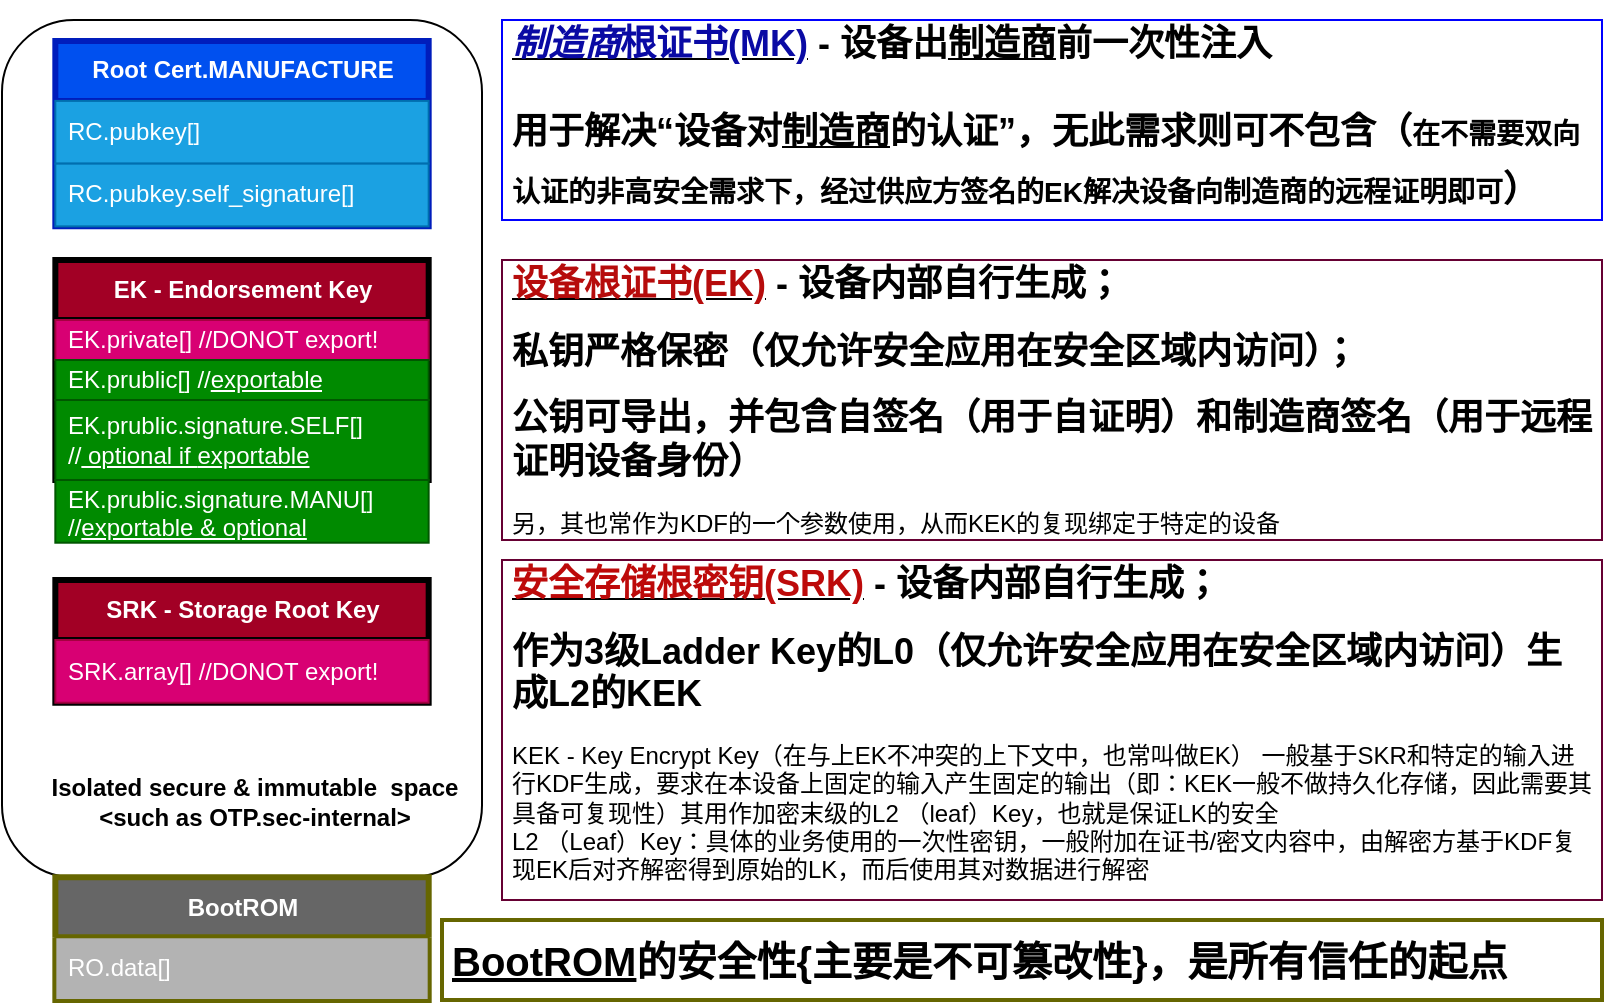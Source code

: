 <mxfile>
    <diagram id="6CTt0rPWv8n7sSTWRLvR" name="Page-1">
        <mxGraphModel dx="1581" dy="813" grid="1" gridSize="10" guides="1" tooltips="1" connect="1" arrows="1" fold="1" page="1" pageScale="1" pageWidth="850" pageHeight="1100" math="0" shadow="0">
            <root>
                <mxCell id="0"/>
                <mxCell id="1" parent="0"/>
                <mxCell id="22" value="&lt;h1 style=&quot;font-size: 18px;&quot;&gt;&lt;u&gt;&lt;font color=&quot;#0a0aa4&quot;&gt;&lt;i&gt;制造商&lt;/i&gt;根证书(MK)&lt;/font&gt;&lt;/u&gt; - 设备出&lt;u&gt;制造商&lt;/u&gt;前一次性注入&lt;/h1&gt;&lt;h1 style=&quot;&quot;&gt;&lt;font style=&quot;font-size: 18px;&quot;&gt;用于解决“设备对&lt;u&gt;制造商&lt;/u&gt;的认证”，无此需求则可不包含&lt;/font&gt;&lt;span style=&quot;font-size: 18px;&quot;&gt;（&lt;/span&gt;&lt;font style=&quot;font-size: 14px;&quot;&gt;在不需要双向认证的非高安全需求下，经过供应方签名的EK解决设备向制造商的远程证明即可&lt;/font&gt;&lt;span style=&quot;font-size: 18px;&quot;&gt;）&lt;/span&gt;&lt;/h1&gt;" style="text;html=1;spacing=5;spacingTop=-20;whiteSpace=wrap;overflow=hidden;rounded=0;strokeColor=#0000FF;" parent="1" vertex="1">
                    <mxGeometry x="276" y="50" width="550" height="100" as="geometry"/>
                </mxCell>
                <mxCell id="31" value="" style="group" parent="1" vertex="1" connectable="0">
                    <mxGeometry x="26" y="50" width="240" height="489.998" as="geometry"/>
                </mxCell>
                <mxCell id="23" value="" style="rounded=1;whiteSpace=wrap;html=1;" parent="31" vertex="1">
                    <mxGeometry width="240" height="428.636" as="geometry"/>
                </mxCell>
                <mxCell id="7" value="&lt;b&gt;EK - Endorsement Key&lt;/b&gt;" style="swimlane;fontStyle=0;childLayout=stackLayout;horizontal=1;startSize=30;horizontalStack=0;resizeParent=1;resizeParentMax=0;resizeLast=0;collapsible=1;marginBottom=0;whiteSpace=wrap;html=1;fillColor=#a20025;fontColor=#ffffff;strokeColor=#000000;strokeWidth=3;" parent="31" vertex="1">
                    <mxGeometry x="26.67" y="120" width="186.67" height="110" as="geometry"/>
                </mxCell>
                <mxCell id="8" value="EK.private[] //DONOT export!" style="text;strokeColor=#A50040;fillColor=#d80073;align=left;verticalAlign=middle;spacingLeft=4;spacingRight=4;overflow=hidden;points=[[0,0.5],[1,0.5]];portConstraint=eastwest;rotatable=0;whiteSpace=wrap;html=1;fontColor=#ffffff;" parent="7" vertex="1">
                    <mxGeometry y="30" width="186.67" height="20" as="geometry"/>
                </mxCell>
                <mxCell id="9" value="EK.prublic[] //&lt;u&gt;exportable&lt;/u&gt;" style="text;strokeColor=#005700;fillColor=#008a00;align=left;verticalAlign=middle;spacingLeft=4;spacingRight=4;overflow=hidden;points=[[0,0.5],[1,0.5]];portConstraint=eastwest;rotatable=0;whiteSpace=wrap;html=1;fontColor=#ffffff;" parent="7" vertex="1">
                    <mxGeometry y="50" width="186.67" height="20" as="geometry"/>
                </mxCell>
                <mxCell id="30" value="EK.prublic.signature.SELF[] //&lt;u&gt;&amp;nbsp;optional if&amp;nbsp;&lt;/u&gt;&lt;u style=&quot;border-color: var(--border-color);&quot;&gt;exportable&lt;/u&gt;" style="text;strokeColor=#005700;fillColor=#008a00;align=left;verticalAlign=middle;spacingLeft=4;spacingRight=4;overflow=hidden;points=[[0,0.5],[1,0.5]];portConstraint=eastwest;rotatable=0;whiteSpace=wrap;html=1;fontColor=#ffffff;" parent="7" vertex="1">
                    <mxGeometry y="70" width="186.67" height="40" as="geometry"/>
                </mxCell>
                <mxCell id="17" value="&lt;b&gt;Root Cert.&lt;/b&gt;&lt;b style=&quot;border-color: var(--border-color);&quot;&gt;MANUFACTURE&lt;/b&gt;" style="swimlane;fontStyle=0;childLayout=stackLayout;horizontal=1;startSize=30;horizontalStack=0;resizeParent=1;resizeParentMax=0;resizeLast=0;collapsible=1;marginBottom=0;whiteSpace=wrap;html=1;fillColor=#0050ef;fontColor=#ffffff;strokeColor=#001DBC;strokeWidth=3;" parent="31" vertex="1">
                    <mxGeometry x="26.667" y="10.45" width="186.667" height="92.727" as="geometry"/>
                </mxCell>
                <mxCell id="18" value="RC.pubkey[]" style="text;strokeColor=#006EAF;fillColor=#1ba1e2;align=left;verticalAlign=middle;spacingLeft=4;spacingRight=4;overflow=hidden;points=[[0,0.5],[1,0.5]];portConstraint=eastwest;rotatable=0;whiteSpace=wrap;html=1;fontColor=#ffffff;" parent="17" vertex="1">
                    <mxGeometry y="30" width="186.667" height="31.364" as="geometry"/>
                </mxCell>
                <mxCell id="35" value="RC.pubkey.self_signature[]" style="text;strokeColor=#006EAF;fillColor=#1ba1e2;align=left;verticalAlign=middle;spacingLeft=4;spacingRight=4;overflow=hidden;points=[[0,0.5],[1,0.5]];portConstraint=eastwest;rotatable=0;whiteSpace=wrap;html=1;fontColor=#ffffff;" parent="17" vertex="1">
                    <mxGeometry y="61.364" width="186.667" height="31.364" as="geometry"/>
                </mxCell>
                <mxCell id="20" value="&lt;b&gt;SRK - Storage Root Key&lt;/b&gt;" style="swimlane;fontStyle=0;childLayout=stackLayout;horizontal=1;startSize=30;horizontalStack=0;resizeParent=1;resizeParentMax=0;resizeLast=0;collapsible=1;marginBottom=0;whiteSpace=wrap;html=1;fillColor=#a20025;fontColor=#ffffff;strokeColor=#000000;strokeWidth=3;" parent="31" vertex="1">
                    <mxGeometry x="26.667" y="279.997" width="186.667" height="61.364" as="geometry"/>
                </mxCell>
                <mxCell id="21" value="SRK.array[] //DONOT export!" style="text;strokeColor=#A50040;fillColor=#d80073;align=left;verticalAlign=middle;spacingLeft=4;spacingRight=4;overflow=hidden;points=[[0,0.5],[1,0.5]];portConstraint=eastwest;rotatable=0;whiteSpace=wrap;html=1;fontColor=#ffffff;" parent="20" vertex="1">
                    <mxGeometry y="30" width="186.667" height="31.364" as="geometry"/>
                </mxCell>
                <mxCell id="27" value="Isolated secure &amp;amp; immutable&amp;nbsp; space &lt;br&gt;&amp;lt;such as OTP.sec-internal&amp;gt;" style="text;html=1;strokeColor=none;fillColor=none;align=center;verticalAlign=middle;whiteSpace=wrap;rounded=0;fontStyle=1;strokeWidth=3;" parent="31" vertex="1">
                    <mxGeometry x="13.33" y="341.36" width="226.67" height="100" as="geometry"/>
                </mxCell>
                <mxCell id="37" value="EK.prublic.signature.MANU[] //&lt;u&gt;exportable &amp;amp; optional&lt;/u&gt;" style="text;strokeColor=#005700;fillColor=#008a00;align=left;verticalAlign=middle;spacingLeft=4;spacingRight=4;overflow=hidden;points=[[0,0.5],[1,0.5]];portConstraint=eastwest;rotatable=0;whiteSpace=wrap;html=1;fontColor=#ffffff;" parent="31" vertex="1">
                    <mxGeometry x="26.667" y="229.995" width="186.667" height="31.364" as="geometry"/>
                </mxCell>
                <mxCell id="24" value="&lt;b&gt;BootROM&lt;/b&gt;" style="swimlane;fontStyle=0;childLayout=stackLayout;horizontal=1;startSize=30;horizontalStack=0;resizeParent=1;resizeParentMax=0;resizeLast=0;collapsible=1;marginBottom=0;whiteSpace=wrap;html=1;fillColor=#666666;fontColor=#ffffff;strokeColor=#666600;strokeWidth=3;" parent="31" vertex="1">
                    <mxGeometry x="26.677" y="428.635" width="186.667" height="61.364" as="geometry"/>
                </mxCell>
                <mxCell id="25" value="RO.data[]" style="text;strokeColor=#666600;fillColor=#B3B3B3;align=left;verticalAlign=middle;spacingLeft=4;spacingRight=4;overflow=hidden;points=[[0,0.5],[1,0.5]];portConstraint=eastwest;rotatable=0;whiteSpace=wrap;html=1;fontColor=#ffffff;" parent="24" vertex="1">
                    <mxGeometry y="30" width="186.667" height="31.364" as="geometry"/>
                </mxCell>
                <mxCell id="39" value="&lt;h1&gt;&lt;font style=&quot;font-size: 20px;&quot;&gt;&lt;u&gt;BootROM&lt;/u&gt;的安全性{主要是不可篡改性}，是所有信任的起点&lt;/font&gt;&lt;/h1&gt;" style="text;html=1;spacing=5;spacingTop=-20;whiteSpace=wrap;overflow=hidden;rounded=0;strokeColor=#666600;strokeWidth=2;" parent="1" vertex="1">
                    <mxGeometry x="246" y="500" width="580" height="40" as="geometry"/>
                </mxCell>
                <mxCell id="40" value="&lt;h1 style=&quot;font-size: 18px;&quot;&gt;&lt;u&gt;&lt;font color=&quot;#b60c0c&quot;&gt;设备根证书(EK)&lt;/font&gt;&lt;/u&gt; - &lt;span style=&quot;&quot;&gt;设备内部自行生成；&lt;/span&gt;&lt;/h1&gt;&lt;h1 style=&quot;font-size: 18px;&quot;&gt;&lt;span style=&quot;&quot;&gt;私钥严格保密（仅允许安全应用在安全区域内访问）；&lt;/span&gt;&lt;/h1&gt;&lt;h1 style=&quot;font-size: 18px;&quot;&gt;&lt;span style=&quot;&quot;&gt;公钥可导出，并包含自签名（用于自证明）和制造商签名（用于远程证明设备身份）&lt;/span&gt;&lt;/h1&gt;&lt;div&gt;&lt;span style=&quot;&quot;&gt;另，其也常作为KDF的一个参数使用，从而KEK的复现绑定于特定的设备&lt;/span&gt;&lt;/div&gt;" style="text;html=1;spacing=5;spacingTop=-20;whiteSpace=wrap;overflow=hidden;rounded=0;strokeColor=#660033;" parent="1" vertex="1">
                    <mxGeometry x="276" y="170" width="550" height="140" as="geometry"/>
                </mxCell>
                <mxCell id="41" value="&lt;h1 style=&quot;font-size: 18px;&quot;&gt;&lt;u&gt;&lt;font color=&quot;#bd0a0a&quot;&gt;安全存储根密钥(SRK)&lt;/font&gt;&lt;/u&gt; - &lt;span style=&quot;&quot;&gt;设备内部自行生成；&lt;/span&gt;&lt;/h1&gt;&lt;h1 style=&quot;font-size: 18px;&quot;&gt;&lt;span style=&quot;&quot;&gt;作为3级Ladder Key的L0（仅允许安全应用在安全区域内访问）生成L2的KEK&lt;/span&gt;&lt;/h1&gt;&lt;div&gt;&lt;span style=&quot;&quot;&gt;KEK - Key Encrypt Key（在与上EK不冲突的上下文中，也常叫做EK） 一般基于SKR和特定的输入进行KDF生成，要求在本设备上固定的输入产生固定的输出（即：KEK一般不做持久化存储，因此需要其具备可复现性）其&lt;/span&gt;&lt;span style=&quot;background-color: initial;&quot;&gt;用作加密末级的L2 （leaf）Key，也就是保证LK的安全&lt;/span&gt;&lt;/div&gt;&lt;div&gt;&lt;span style=&quot;background-color: initial;&quot;&gt;L2 （Leaf）Key：具体的业务使用的一次性密钥，一般附加在证书/密文内容中，由解密方基于KDF复现EK后对齐解密得到原始的LK，而后使用其对数据进行解密&lt;/span&gt;&lt;/div&gt;" style="text;html=1;spacing=5;spacingTop=-20;whiteSpace=wrap;overflow=hidden;rounded=0;strokeColor=#660033;" parent="1" vertex="1">
                    <mxGeometry x="276" y="320" width="550" height="170" as="geometry"/>
                </mxCell>
            </root>
        </mxGraphModel>
    </diagram>
</mxfile>